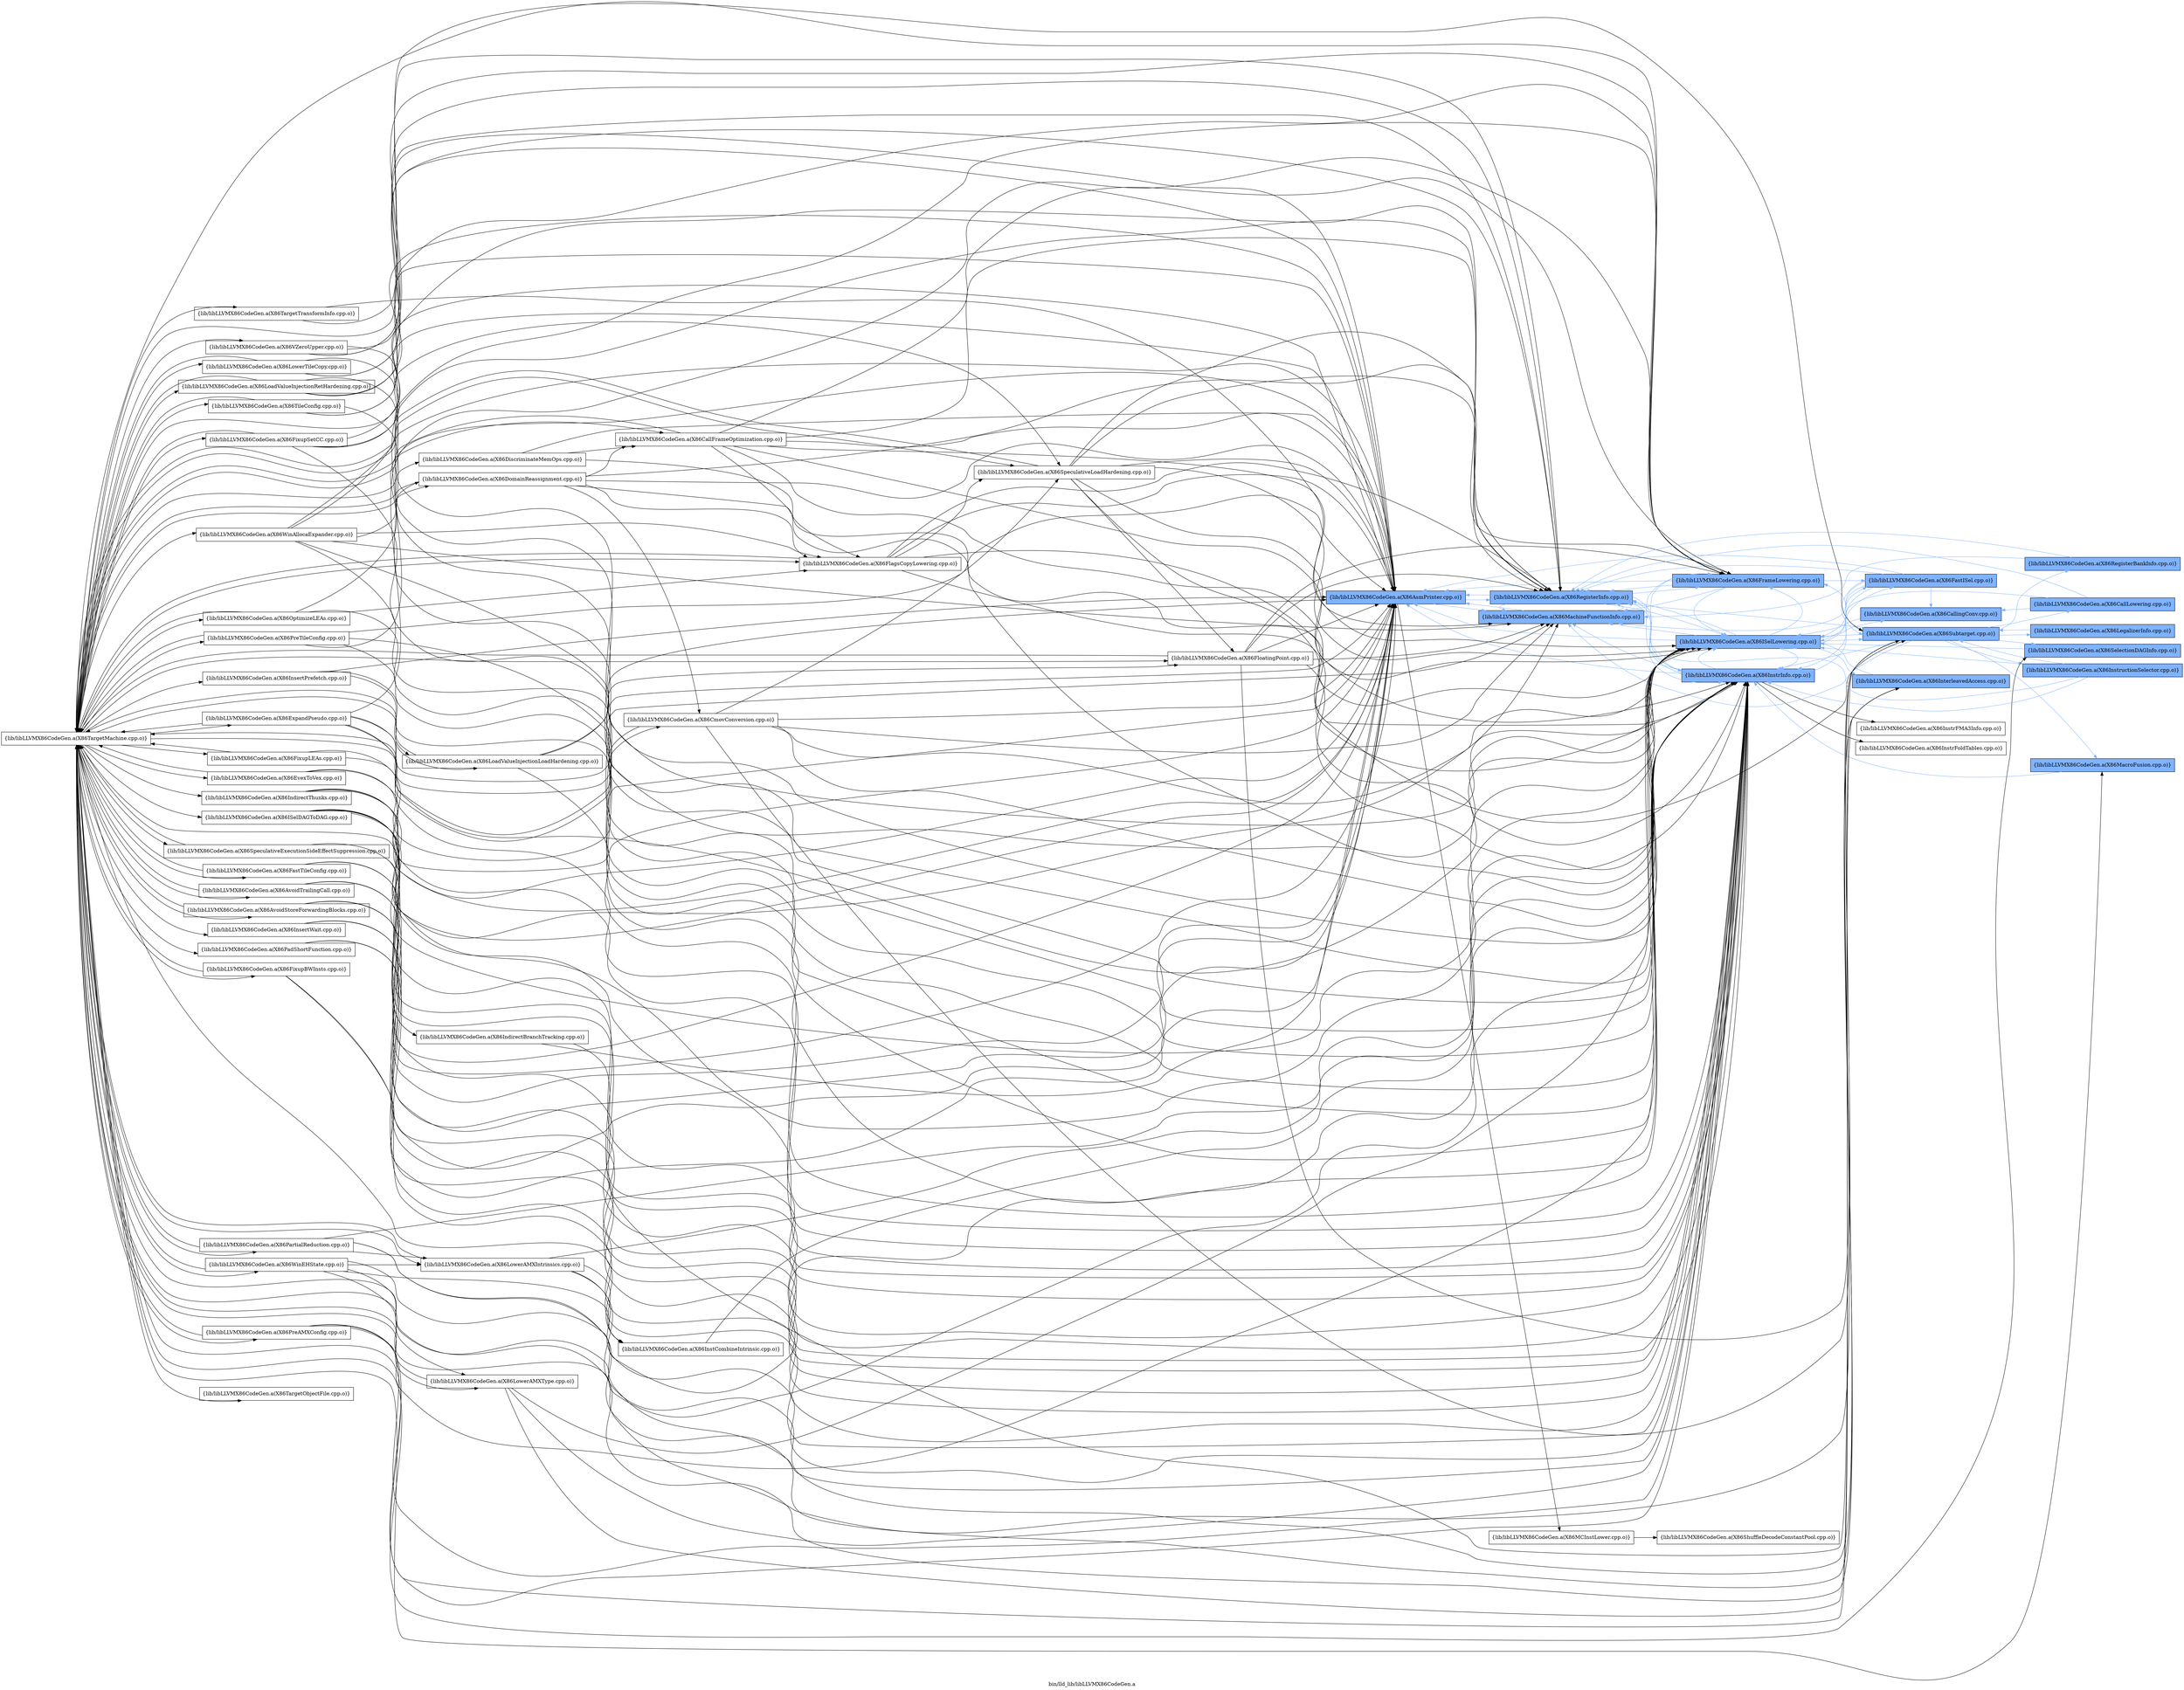 digraph "bin/lld_lib/libLLVMX86CodeGen.a" {
	label="bin/lld_lib/libLLVMX86CodeGen.a";
	rankdir=LR;
	{ rank=same; Node0x55e266ea3a38;  }
	{ rank=same; Node0x55e266ea32b8; Node0x55e266ea3448; Node0x55e266ea2d68;  }
	{ rank=same; Node0x55e266ea3088; Node0x55e266ea1c88; Node0x55e266eaff18; Node0x55e266eaee88;  }
	{ rank=same; Node0x55e266ea5428; Node0x55e266ea38a8; Node0x55e266ea3358; Node0x55e266eb01e8; Node0x55e266ea4cf8; Node0x55e266eaf158;  }

	Node0x55e266ea3a38 [shape=record,shape=box,group=1,style=filled,fillcolor="0.600000 0.5 1",label="{lib/libLLVMX86CodeGen.a(X86AsmPrinter.cpp.o)}"];
	Node0x55e266ea3a38 -> Node0x55e266ea32b8;
	Node0x55e266ea3a38 -> Node0x55e266ea3448[color="0.600000 0.5 1"];
	Node0x55e266ea3a38 -> Node0x55e266ea2d68[color="0.600000 0.5 1"];
	Node0x55e266e8fcb8 [shape=record,shape=box,group=0,label="{lib/libLLVMX86CodeGen.a(X86TargetMachine.cpp.o)}"];
	Node0x55e266e8fcb8 -> Node0x55e266ea3358;
	Node0x55e266e8fcb8 -> Node0x55e266ea2598;
	Node0x55e266e8fcb8 -> Node0x55e266ea3a38;
	Node0x55e266e8fcb8 -> Node0x55e266ea2d68;
	Node0x55e266e8fcb8 -> Node0x55e266ea1c88;
	Node0x55e266e8fcb8 -> Node0x55e266eaff18;
	Node0x55e266e8fcb8 -> Node0x55e266eaee88;
	Node0x55e266e8fcb8 -> Node0x55e266e8b438;
	Node0x55e266e8fcb8 -> Node0x55e266e8fee8;
	Node0x55e266e8fcb8 -> Node0x55e266e8f6c8;
	Node0x55e266e8fcb8 -> Node0x55e266e8e5e8;
	Node0x55e266e8fcb8 -> Node0x55e266e8e958;
	Node0x55e266e8fcb8 -> Node0x55e266e8e1d8;
	Node0x55e266e8fcb8 -> Node0x55e266e9c918;
	Node0x55e266e8fcb8 -> Node0x55e266e970f8;
	Node0x55e266e8fcb8 -> Node0x55e266e96978;
	Node0x55e266e8fcb8 -> Node0x55e266e96b08;
	Node0x55e266e8fcb8 -> Node0x55e266e955c8;
	Node0x55e266e8fcb8 -> Node0x55e266e95898;
	Node0x55e266e8fcb8 -> Node0x55e266e99fd8;
	Node0x55e266e8fcb8 -> Node0x55e266e98e58;
	Node0x55e266e8fcb8 -> Node0x55e266e98818;
	Node0x55e266e8fcb8 -> Node0x55e266e98a48;
	Node0x55e266e8fcb8 -> Node0x55e266e98368;
	Node0x55e266e8fcb8 -> Node0x55e266e98278;
	Node0x55e266e8fcb8 -> Node0x55e266e97aa8;
	Node0x55e266e8fcb8 -> Node0x55e266e98688;
	Node0x55e266e8fcb8 -> Node0x55e266e993a8;
	Node0x55e266e8fcb8 -> Node0x55e266e9a0c8;
	Node0x55e266e8fcb8 -> Node0x55e266e99998;
	Node0x55e266e8fcb8 -> Node0x55e266ea5158;
	Node0x55e266e8fcb8 -> Node0x55e266ea4528;
	Node0x55e266e8fcb8 -> Node0x55e266ea4b68;
	Node0x55e266e8fcb8 -> Node0x55e266ea6648;
	Node0x55e266e8fcb8 -> Node0x55e266ea5a68;
	Node0x55e266e8fcb8 -> Node0x55e266e93138;
	Node0x55e266e8fcb8 -> Node0x55e266e93ea8;
	Node0x55e266e8fcb8 -> Node0x55e266e93548;
	Node0x55e266e8fcb8 -> Node0x55e266e94268;
	Node0x55e266e8fcb8 -> Node0x55e266e94d08;
	Node0x55e266e8fcb8 -> Node0x55e266e90b68;
	Node0x55e266e8fcb8 -> Node0x55e266e90398;
	Node0x55e266e8fcb8 -> Node0x55e266e91018;
	Node0x55e266e8fcb8 -> Node0x55e266e91dd8;
	Node0x55e266e8fcb8 -> Node0x55e266e916f8;
	Node0x55e266e8fcb8 -> Node0x55e266e92328;
	Node0x55e266ea32b8 [shape=record,shape=box,group=0,label="{lib/libLLVMX86CodeGen.a(X86MCInstLower.cpp.o)}"];
	Node0x55e266ea32b8 -> Node0x55e266ea3088;
	Node0x55e266ea3448 [shape=record,shape=box,group=1,style=filled,fillcolor="0.600000 0.5 1",label="{lib/libLLVMX86CodeGen.a(X86MachineFunctionInfo.cpp.o)}"];
	Node0x55e266ea3448 -> Node0x55e266ea3a38[color="0.600000 0.5 1"];
	Node0x55e266ea3448 -> Node0x55e266ea2d68[color="0.600000 0.5 1"];
	Node0x55e266ea2d68 [shape=record,shape=box,group=1,style=filled,fillcolor="0.600000 0.5 1",label="{lib/libLLVMX86CodeGen.a(X86RegisterInfo.cpp.o)}"];
	Node0x55e266ea2d68 -> Node0x55e266ea3a38[color="0.600000 0.5 1"];
	Node0x55e266ea2d68 -> Node0x55e266ea3448[color="0.600000 0.5 1"];
	Node0x55e266ea2d68 -> Node0x55e266ea1c88[color="0.600000 0.5 1"];
	Node0x55e266ea2d68 -> Node0x55e266eaff18[color="0.600000 0.5 1"];
	Node0x55e266ea2d68 -> Node0x55e266eaee88[color="0.600000 0.5 1"];
	Node0x55e266ea3088 [shape=record,shape=box,group=0,label="{lib/libLLVMX86CodeGen.a(X86ShuffleDecodeConstantPool.cpp.o)}"];
	Node0x55e266ea1c88 [shape=record,shape=box,group=1,style=filled,fillcolor="0.600000 0.5 1",label="{lib/libLLVMX86CodeGen.a(X86ISelLowering.cpp.o)}"];
	Node0x55e266ea1c88 -> Node0x55e266ea5428[color="0.600000 0.5 1"];
	Node0x55e266ea1c88 -> Node0x55e266ea38a8[color="0.600000 0.5 1"];
	Node0x55e266ea1c88 -> Node0x55e266ea3358[color="0.600000 0.5 1"];
	Node0x55e266ea1c88 -> Node0x55e266ea3a38[color="0.600000 0.5 1"];
	Node0x55e266ea1c88 -> Node0x55e266ea3448[color="0.600000 0.5 1"];
	Node0x55e266ea1c88 -> Node0x55e266ea2d68[color="0.600000 0.5 1"];
	Node0x55e266ea1c88 -> Node0x55e266eb01e8[color="0.600000 0.5 1"];
	Node0x55e266ea1c88 -> Node0x55e266eaff18[color="0.600000 0.5 1"];
	Node0x55e266ea1c88 -> Node0x55e266eaee88[color="0.600000 0.5 1"];
	Node0x55e266eaff18 [shape=record,shape=box,group=1,style=filled,fillcolor="0.600000 0.5 1",label="{lib/libLLVMX86CodeGen.a(X86InstrInfo.cpp.o)}"];
	Node0x55e266eaff18 -> Node0x55e266ea4cf8;
	Node0x55e266eaff18 -> Node0x55e266ea3a38[color="0.600000 0.5 1"];
	Node0x55e266eaff18 -> Node0x55e266ea3448[color="0.600000 0.5 1"];
	Node0x55e266eaff18 -> Node0x55e266ea2d68[color="0.600000 0.5 1"];
	Node0x55e266eaff18 -> Node0x55e266ea1c88[color="0.600000 0.5 1"];
	Node0x55e266eaff18 -> Node0x55e266eb01e8[color="0.600000 0.5 1"];
	Node0x55e266eaff18 -> Node0x55e266eaf158;
	Node0x55e266eaff18 -> Node0x55e266eaee88[color="0.600000 0.5 1"];
	Node0x55e266eaee88 [shape=record,shape=box,group=1,style=filled,fillcolor="0.600000 0.5 1",label="{lib/libLLVMX86CodeGen.a(X86FrameLowering.cpp.o)}"];
	Node0x55e266eaee88 -> Node0x55e266ea3a38[color="0.600000 0.5 1"];
	Node0x55e266eaee88 -> Node0x55e266ea3448[color="0.600000 0.5 1"];
	Node0x55e266eaee88 -> Node0x55e266ea2d68[color="0.600000 0.5 1"];
	Node0x55e266eaee88 -> Node0x55e266ea1c88[color="0.600000 0.5 1"];
	Node0x55e266eaee88 -> Node0x55e266eb01e8[color="0.600000 0.5 1"];
	Node0x55e266eaee88 -> Node0x55e266eaff18[color="0.600000 0.5 1"];
	Node0x55e266ea5428 [shape=record,shape=box,group=1,style=filled,fillcolor="0.600000 0.5 1",label="{lib/libLLVMX86CodeGen.a(X86CallingConv.cpp.o)}"];
	Node0x55e266ea5428 -> Node0x55e266ea1c88[color="0.600000 0.5 1"];
	Node0x55e266ea38a8 [shape=record,shape=box,group=1,style=filled,fillcolor="0.600000 0.5 1",label="{lib/libLLVMX86CodeGen.a(X86InterleavedAccess.cpp.o)}"];
	Node0x55e266ea38a8 -> Node0x55e266ea1c88[color="0.600000 0.5 1"];
	Node0x55e266ea3358 [shape=record,shape=box,group=1,style=filled,fillcolor="0.600000 0.5 1",label="{lib/libLLVMX86CodeGen.a(X86Subtarget.cpp.o)}"];
	Node0x55e266ea3358 -> Node0x55e266ea2598[color="0.600000 0.5 1"];
	Node0x55e266ea3358 -> Node0x55e266ea1e18[color="0.600000 0.5 1"];
	Node0x55e266ea3358 -> Node0x55e266ea17d8[color="0.600000 0.5 1"];
	Node0x55e266ea3358 -> Node0x55e266ea07e8[color="0.600000 0.5 1"];
	Node0x55e266ea3358 -> Node0x55e266ea3448[color="0.600000 0.5 1"];
	Node0x55e266ea3358 -> Node0x55e266ea2d68[color="0.600000 0.5 1"];
	Node0x55e266ea3358 -> Node0x55e266ea1c88[color="0.600000 0.5 1"];
	Node0x55e266ea3358 -> Node0x55e266eaff18[color="0.600000 0.5 1"];
	Node0x55e266ea3358 -> Node0x55e266eaee88[color="0.600000 0.5 1"];
	Node0x55e266ea3358 -> Node0x55e266e8ca68[color="0.600000 0.5 1"];
	Node0x55e266ea3358 -> Node0x55e266e8b438[color="0.600000 0.5 1"];
	Node0x55e266eb01e8 [shape=record,shape=box,group=1,style=filled,fillcolor="0.600000 0.5 1",label="{lib/libLLVMX86CodeGen.a(X86FastISel.cpp.o)}"];
	Node0x55e266eb01e8 -> Node0x55e266ea5428[color="0.600000 0.5 1"];
	Node0x55e266eb01e8 -> Node0x55e266ea3358[color="0.600000 0.5 1"];
	Node0x55e266eb01e8 -> Node0x55e266ea3a38[color="0.600000 0.5 1"];
	Node0x55e266eb01e8 -> Node0x55e266ea3448[color="0.600000 0.5 1"];
	Node0x55e266eb01e8 -> Node0x55e266ea2d68[color="0.600000 0.5 1"];
	Node0x55e266eb01e8 -> Node0x55e266ea1c88[color="0.600000 0.5 1"];
	Node0x55e266eb01e8 -> Node0x55e266eaff18[color="0.600000 0.5 1"];
	Node0x55e266ea4cf8 [shape=record,shape=box,group=0,label="{lib/libLLVMX86CodeGen.a(X86InstrFMA3Info.cpp.o)}"];
	Node0x55e266eaf158 [shape=record,shape=box,group=0,label="{lib/libLLVMX86CodeGen.a(X86InstrFoldTables.cpp.o)}"];
	Node0x55e266ea2598 [shape=record,shape=box,group=1,style=filled,fillcolor="0.600000 0.5 1",label="{lib/libLLVMX86CodeGen.a(X86SelectionDAGInfo.cpp.o)}"];
	Node0x55e266ea2598 -> Node0x55e266ea1c88[color="0.600000 0.5 1"];
	Node0x55e266ea1e18 [shape=record,shape=box,group=1,style=filled,fillcolor="0.600000 0.5 1",label="{lib/libLLVMX86CodeGen.a(X86CallLowering.cpp.o)}"];
	Node0x55e266ea1e18 -> Node0x55e266ea5428[color="0.600000 0.5 1"];
	Node0x55e266ea1e18 -> Node0x55e266ea2d68[color="0.600000 0.5 1"];
	Node0x55e266ea1e18 -> Node0x55e266ea1c88[color="0.600000 0.5 1"];
	Node0x55e266ea17d8 [shape=record,shape=box,group=1,style=filled,fillcolor="0.600000 0.5 1",label="{lib/libLLVMX86CodeGen.a(X86LegalizerInfo.cpp.o)}"];
	Node0x55e266ea17d8 -> Node0x55e266ea3358[color="0.600000 0.5 1"];
	Node0x55e266ea07e8 [shape=record,shape=box,group=1,style=filled,fillcolor="0.600000 0.5 1",label="{lib/libLLVMX86CodeGen.a(X86RegisterBankInfo.cpp.o)}"];
	Node0x55e266ea07e8 -> Node0x55e266ea3448[color="0.600000 0.5 1"];
	Node0x55e266ea07e8 -> Node0x55e266ea2d68[color="0.600000 0.5 1"];
	Node0x55e266e8ca68 [shape=record,shape=box,group=1,style=filled,fillcolor="0.600000 0.5 1",label="{lib/libLLVMX86CodeGen.a(X86InstructionSelector.cpp.o)}"];
	Node0x55e266e8ca68 -> Node0x55e266ea3358[color="0.600000 0.5 1"];
	Node0x55e266e8ca68 -> Node0x55e266ea2d68[color="0.600000 0.5 1"];
	Node0x55e266e8ca68 -> Node0x55e266ea1c88[color="0.600000 0.5 1"];
	Node0x55e266e8ca68 -> Node0x55e266eaff18[color="0.600000 0.5 1"];
	Node0x55e266e8b438 [shape=record,shape=box,group=1,style=filled,fillcolor="0.600000 0.5 1",label="{lib/libLLVMX86CodeGen.a(X86MacroFusion.cpp.o)}"];
	Node0x55e266e8b438 -> Node0x55e266eaff18[color="0.600000 0.5 1"];
	Node0x55e266e8fee8 [shape=record,shape=box,group=0,label="{lib/libLLVMX86CodeGen.a(X86InstCombineIntrinsic.cpp.o)}"];
	Node0x55e266e8fee8 -> Node0x55e266ea1c88;
	Node0x55e266e8f6c8 [shape=record,shape=box,group=0,label="{lib/libLLVMX86CodeGen.a(X86SpeculativeExecutionSideEffectSuppression.cpp.o)}"];
	Node0x55e266e8f6c8 -> Node0x55e266ea3a38;
	Node0x55e266e8f6c8 -> Node0x55e266eaff18;
	Node0x55e266e8f6c8 -> Node0x55e266e8fcb8;
	Node0x55e266e8e5e8 [shape=record,shape=box,group=0,label="{lib/libLLVMX86CodeGen.a(X86IndirectThunks.cpp.o)}"];
	Node0x55e266e8e5e8 -> Node0x55e266ea3a38;
	Node0x55e266e8e5e8 -> Node0x55e266ea1c88;
	Node0x55e266e8e5e8 -> Node0x55e266eaff18;
	Node0x55e266e8e958 [shape=record,shape=box,group=0,label="{lib/libLLVMX86CodeGen.a(X86LoadValueInjectionRetHardening.cpp.o)}"];
	Node0x55e266e8e958 -> Node0x55e266ea3a38;
	Node0x55e266e8e958 -> Node0x55e266ea2d68;
	Node0x55e266e8e958 -> Node0x55e266eaff18;
	Node0x55e266e8e958 -> Node0x55e266e8fcb8;
	Node0x55e266e8e1d8 [shape=record,shape=box,group=0,label="{lib/libLLVMX86CodeGen.a(X86AvoidTrailingCall.cpp.o)}"];
	Node0x55e266e8e1d8 -> Node0x55e266ea3a38;
	Node0x55e266e8e1d8 -> Node0x55e266eaff18;
	Node0x55e266e8e1d8 -> Node0x55e266e8fcb8;
	Node0x55e266e9c918 [shape=record,shape=box,group=0,label="{lib/libLLVMX86CodeGen.a(X86ExpandPseudo.cpp.o)}"];
	Node0x55e266e9c918 -> Node0x55e266ea3a38;
	Node0x55e266e9c918 -> Node0x55e266ea3448;
	Node0x55e266e9c918 -> Node0x55e266ea1c88;
	Node0x55e266e9c918 -> Node0x55e266eaff18;
	Node0x55e266e9c918 -> Node0x55e266eaee88;
	Node0x55e266e9c918 -> Node0x55e266e8fcb8;
	Node0x55e266e970f8 [shape=record,shape=box,group=0,label="{lib/libLLVMX86CodeGen.a(X86LowerTileCopy.cpp.o)}"];
	Node0x55e266e970f8 -> Node0x55e266ea3a38;
	Node0x55e266e970f8 -> Node0x55e266ea2d68;
	Node0x55e266e970f8 -> Node0x55e266eaff18;
	Node0x55e266e970f8 -> Node0x55e266e8fcb8;
	Node0x55e266e96978 [shape=record,shape=box,group=0,label="{lib/libLLVMX86CodeGen.a(X86FloatingPoint.cpp.o)}"];
	Node0x55e266e96978 -> Node0x55e266ea3358;
	Node0x55e266e96978 -> Node0x55e266ea3a38;
	Node0x55e266e96978 -> Node0x55e266ea3448;
	Node0x55e266e96978 -> Node0x55e266ea2d68;
	Node0x55e266e96978 -> Node0x55e266eaff18;
	Node0x55e266e96978 -> Node0x55e266eaee88;
	Node0x55e266e96978 -> Node0x55e266e8fcb8;
	Node0x55e266e96b08 [shape=record,shape=box,group=0,label="{lib/libLLVMX86CodeGen.a(X86LoadValueInjectionLoadHardening.cpp.o)}"];
	Node0x55e266e96b08 -> Node0x55e266ea3a38;
	Node0x55e266e96b08 -> Node0x55e266eaff18;
	Node0x55e266e96b08 -> Node0x55e266e8fcb8;
	Node0x55e266e96b08 -> Node0x55e266e96978;
	Node0x55e266e955c8 [shape=record,shape=box,group=0,label="{lib/libLLVMX86CodeGen.a(X86FastTileConfig.cpp.o)}"];
	Node0x55e266e955c8 -> Node0x55e266ea3a38;
	Node0x55e266e955c8 -> Node0x55e266eaff18;
	Node0x55e266e955c8 -> Node0x55e266e8fcb8;
	Node0x55e266e95898 [shape=record,shape=box,group=0,label="{lib/libLLVMX86CodeGen.a(X86TileConfig.cpp.o)}"];
	Node0x55e266e95898 -> Node0x55e266ea3a38;
	Node0x55e266e95898 -> Node0x55e266eaff18;
	Node0x55e266e95898 -> Node0x55e266eaee88;
	Node0x55e266e95898 -> Node0x55e266e8fcb8;
	Node0x55e266e99fd8 [shape=record,shape=box,group=0,label="{lib/libLLVMX86CodeGen.a(X86SpeculativeLoadHardening.cpp.o)}"];
	Node0x55e266e99fd8 -> Node0x55e266ea3358;
	Node0x55e266e99fd8 -> Node0x55e266ea3a38;
	Node0x55e266e99fd8 -> Node0x55e266ea2d68;
	Node0x55e266e99fd8 -> Node0x55e266ea1c88;
	Node0x55e266e99fd8 -> Node0x55e266eaff18;
	Node0x55e266e99fd8 -> Node0x55e266eaee88;
	Node0x55e266e99fd8 -> Node0x55e266e8fcb8;
	Node0x55e266e99fd8 -> Node0x55e266e96978;
	Node0x55e266e98e58 [shape=record,shape=box,group=0,label="{lib/libLLVMX86CodeGen.a(X86FlagsCopyLowering.cpp.o)}"];
	Node0x55e266e98e58 -> Node0x55e266ea3a38;
	Node0x55e266e98e58 -> Node0x55e266ea2d68;
	Node0x55e266e98e58 -> Node0x55e266ea1c88;
	Node0x55e266e98e58 -> Node0x55e266eaff18;
	Node0x55e266e98e58 -> Node0x55e266e8fcb8;
	Node0x55e266e98e58 -> Node0x55e266e99fd8;
	Node0x55e266e98818 [shape=record,shape=box,group=0,label="{lib/libLLVMX86CodeGen.a(X86FixupSetCC.cpp.o)}"];
	Node0x55e266e98818 -> Node0x55e266ea3a38;
	Node0x55e266e98818 -> Node0x55e266ea2d68;
	Node0x55e266e98818 -> Node0x55e266eaff18;
	Node0x55e266e98818 -> Node0x55e266e8fcb8;
	Node0x55e266e98818 -> Node0x55e266e99fd8;
	Node0x55e266e98a48 [shape=record,shape=box,group=0,label="{lib/libLLVMX86CodeGen.a(X86OptimizeLEAs.cpp.o)}"];
	Node0x55e266e98a48 -> Node0x55e266ea3a38;
	Node0x55e266e98a48 -> Node0x55e266eaff18;
	Node0x55e266e98a48 -> Node0x55e266e8fcb8;
	Node0x55e266e98a48 -> Node0x55e266e98e58;
	Node0x55e266e98368 [shape=record,shape=box,group=0,label="{lib/libLLVMX86CodeGen.a(X86CallFrameOptimization.cpp.o)}"];
	Node0x55e266e98368 -> Node0x55e266ea3a38;
	Node0x55e266e98368 -> Node0x55e266ea3448;
	Node0x55e266e98368 -> Node0x55e266ea2d68;
	Node0x55e266e98368 -> Node0x55e266ea1c88;
	Node0x55e266e98368 -> Node0x55e266eaff18;
	Node0x55e266e98368 -> Node0x55e266eaee88;
	Node0x55e266e98368 -> Node0x55e266e8fcb8;
	Node0x55e266e98368 -> Node0x55e266e98e58;
	Node0x55e266e98278 [shape=record,shape=box,group=0,label="{lib/libLLVMX86CodeGen.a(X86AvoidStoreForwardingBlocks.cpp.o)}"];
	Node0x55e266e98278 -> Node0x55e266ea3a38;
	Node0x55e266e98278 -> Node0x55e266eaff18;
	Node0x55e266e98278 -> Node0x55e266e8fcb8;
	Node0x55e266e97aa8 [shape=record,shape=box,group=0,label="{lib/libLLVMX86CodeGen.a(X86PreTileConfig.cpp.o)}"];
	Node0x55e266e97aa8 -> Node0x55e266ea3a38;
	Node0x55e266e97aa8 -> Node0x55e266ea2d68;
	Node0x55e266e97aa8 -> Node0x55e266ea1c88;
	Node0x55e266e97aa8 -> Node0x55e266eaff18;
	Node0x55e266e97aa8 -> Node0x55e266e8fcb8;
	Node0x55e266e98688 [shape=record,shape=box,group=0,label="{lib/libLLVMX86CodeGen.a(X86CmovConversion.cpp.o)}"];
	Node0x55e266e98688 -> Node0x55e266ea3358;
	Node0x55e266e98688 -> Node0x55e266ea3a38;
	Node0x55e266e98688 -> Node0x55e266ea3448;
	Node0x55e266e98688 -> Node0x55e266ea1c88;
	Node0x55e266e98688 -> Node0x55e266eaff18;
	Node0x55e266e98688 -> Node0x55e266e8fcb8;
	Node0x55e266e98688 -> Node0x55e266e99fd8;
	Node0x55e266e993a8 [shape=record,shape=box,group=0,label="{lib/libLLVMX86CodeGen.a(X86ISelDAGToDAG.cpp.o)}"];
	Node0x55e266e993a8 -> Node0x55e266ea3358;
	Node0x55e266e993a8 -> Node0x55e266ea3a38;
	Node0x55e266e993a8 -> Node0x55e266ea3448;
	Node0x55e266e993a8 -> Node0x55e266ea1c88;
	Node0x55e266e993a8 -> Node0x55e266eaff18;
	Node0x55e266e993a8 -> Node0x55e266e9a0c8;
	Node0x55e266e9a0c8 [shape=record,shape=box,group=0,label="{lib/libLLVMX86CodeGen.a(X86IndirectBranchTracking.cpp.o)}"];
	Node0x55e266e9a0c8 -> Node0x55e266ea3a38;
	Node0x55e266e9a0c8 -> Node0x55e266eaff18;
	Node0x55e266e99998 [shape=record,shape=box,group=0,label="{lib/libLLVMX86CodeGen.a(X86EvexToVex.cpp.o)}"];
	Node0x55e266e99998 -> Node0x55e266ea3a38;
	Node0x55e266e99998 -> Node0x55e266eaff18;
	Node0x55e266e99998 -> Node0x55e266e8fcb8;
	Node0x55e266ea5158 [shape=record,shape=box,group=0,label="{lib/libLLVMX86CodeGen.a(X86DiscriminateMemOps.cpp.o)}"];
	Node0x55e266ea5158 -> Node0x55e266ea3a38;
	Node0x55e266ea5158 -> Node0x55e266eaff18;
	Node0x55e266ea5158 -> Node0x55e266e98368;
	Node0x55e266ea4528 [shape=record,shape=box,group=0,label="{lib/libLLVMX86CodeGen.a(X86InsertPrefetch.cpp.o)}"];
	Node0x55e266ea4528 -> Node0x55e266ea3a38;
	Node0x55e266ea4528 -> Node0x55e266eaff18;
	Node0x55e266ea4528 -> Node0x55e266e96b08;
	Node0x55e266ea4b68 [shape=record,shape=box,group=0,label="{lib/libLLVMX86CodeGen.a(X86FixupBWInsts.cpp.o)}"];
	Node0x55e266ea4b68 -> Node0x55e266ea3a38;
	Node0x55e266ea4b68 -> Node0x55e266eaff18;
	Node0x55e266ea4b68 -> Node0x55e266e8fcb8;
	Node0x55e266ea6648 [shape=record,shape=box,group=0,label="{lib/libLLVMX86CodeGen.a(X86PadShortFunction.cpp.o)}"];
	Node0x55e266ea6648 -> Node0x55e266ea3a38;
	Node0x55e266ea6648 -> Node0x55e266eaff18;
	Node0x55e266ea5a68 [shape=record,shape=box,group=0,label="{lib/libLLVMX86CodeGen.a(X86FixupLEAs.cpp.o)}"];
	Node0x55e266ea5a68 -> Node0x55e266ea3a38;
	Node0x55e266ea5a68 -> Node0x55e266eaff18;
	Node0x55e266ea5a68 -> Node0x55e266e8fcb8;
	Node0x55e266e93138 [shape=record,shape=box,group=0,label="{lib/libLLVMX86CodeGen.a(X86LowerAMXIntrinsics.cpp.o)}"];
	Node0x55e266e93138 -> Node0x55e266ea38a8;
	Node0x55e266e93138 -> Node0x55e266ea1c88;
	Node0x55e266e93138 -> Node0x55e266eaff18;
	Node0x55e266e93138 -> Node0x55e266e8fcb8;
	Node0x55e266e93138 -> Node0x55e266e8fee8;
	Node0x55e266e93ea8 [shape=record,shape=box,group=0,label="{lib/libLLVMX86CodeGen.a(X86LowerAMXType.cpp.o)}"];
	Node0x55e266e93ea8 -> Node0x55e266ea38a8;
	Node0x55e266e93ea8 -> Node0x55e266ea1c88;
	Node0x55e266e93ea8 -> Node0x55e266eaff18;
	Node0x55e266e93ea8 -> Node0x55e266e8fcb8;
	Node0x55e266e93548 [shape=record,shape=box,group=0,label="{lib/libLLVMX86CodeGen.a(X86PreAMXConfig.cpp.o)}"];
	Node0x55e266e93548 -> Node0x55e266ea38a8;
	Node0x55e266e93548 -> Node0x55e266ea1c88;
	Node0x55e266e93548 -> Node0x55e266eaff18;
	Node0x55e266e93548 -> Node0x55e266e8fcb8;
	Node0x55e266e94268 [shape=record,shape=box,group=0,label="{lib/libLLVMX86CodeGen.a(X86DomainReassignment.cpp.o)}"];
	Node0x55e266e94268 -> Node0x55e266ea3a38;
	Node0x55e266e94268 -> Node0x55e266ea2d68;
	Node0x55e266e94268 -> Node0x55e266eaff18;
	Node0x55e266e94268 -> Node0x55e266e8fcb8;
	Node0x55e266e94268 -> Node0x55e266e98e58;
	Node0x55e266e94268 -> Node0x55e266e98368;
	Node0x55e266e94268 -> Node0x55e266e98688;
	Node0x55e266e94d08 [shape=record,shape=box,group=0,label="{lib/libLLVMX86CodeGen.a(X86PartialReduction.cpp.o)}"];
	Node0x55e266e94d08 -> Node0x55e266ea38a8;
	Node0x55e266e94d08 -> Node0x55e266ea1c88;
	Node0x55e266e94d08 -> Node0x55e266eaff18;
	Node0x55e266e94d08 -> Node0x55e266e8fcb8;
	Node0x55e266e94d08 -> Node0x55e266e93138;
	Node0x55e266e90b68 [shape=record,shape=box,group=0,label="{lib/libLLVMX86CodeGen.a(X86TargetObjectFile.cpp.o)}"];
	Node0x55e266e90398 [shape=record,shape=box,group=0,label="{lib/libLLVMX86CodeGen.a(X86TargetTransformInfo.cpp.o)}"];
	Node0x55e266e90398 -> Node0x55e266ea3358;
	Node0x55e266e90398 -> Node0x55e266ea1c88;
	Node0x55e266e91018 [shape=record,shape=box,group=0,label="{lib/libLLVMX86CodeGen.a(X86VZeroUpper.cpp.o)}"];
	Node0x55e266e91018 -> Node0x55e266ea3a38;
	Node0x55e266e91018 -> Node0x55e266ea2d68;
	Node0x55e266e91018 -> Node0x55e266eaff18;
	Node0x55e266e91018 -> Node0x55e266eaee88;
	Node0x55e266e91dd8 [shape=record,shape=box,group=0,label="{lib/libLLVMX86CodeGen.a(X86WinAllocaExpander.cpp.o)}"];
	Node0x55e266e91dd8 -> Node0x55e266ea3a38;
	Node0x55e266e91dd8 -> Node0x55e266ea3448;
	Node0x55e266e91dd8 -> Node0x55e266ea1c88;
	Node0x55e266e91dd8 -> Node0x55e266eaff18;
	Node0x55e266e91dd8 -> Node0x55e266eaee88;
	Node0x55e266e91dd8 -> Node0x55e266e98e58;
	Node0x55e266e91dd8 -> Node0x55e266e94268;
	Node0x55e266e916f8 [shape=record,shape=box,group=0,label="{lib/libLLVMX86CodeGen.a(X86WinEHState.cpp.o)}"];
	Node0x55e266e916f8 -> Node0x55e266ea38a8;
	Node0x55e266e916f8 -> Node0x55e266ea1c88;
	Node0x55e266e916f8 -> Node0x55e266e8fcb8;
	Node0x55e266e916f8 -> Node0x55e266e8fee8;
	Node0x55e266e916f8 -> Node0x55e266e93138;
	Node0x55e266e916f8 -> Node0x55e266e93ea8;
	Node0x55e266e92328 [shape=record,shape=box,group=0,label="{lib/libLLVMX86CodeGen.a(X86InsertWait.cpp.o)}"];
	Node0x55e266e92328 -> Node0x55e266ea3a38;
	Node0x55e266e92328 -> Node0x55e266eaff18;
}
